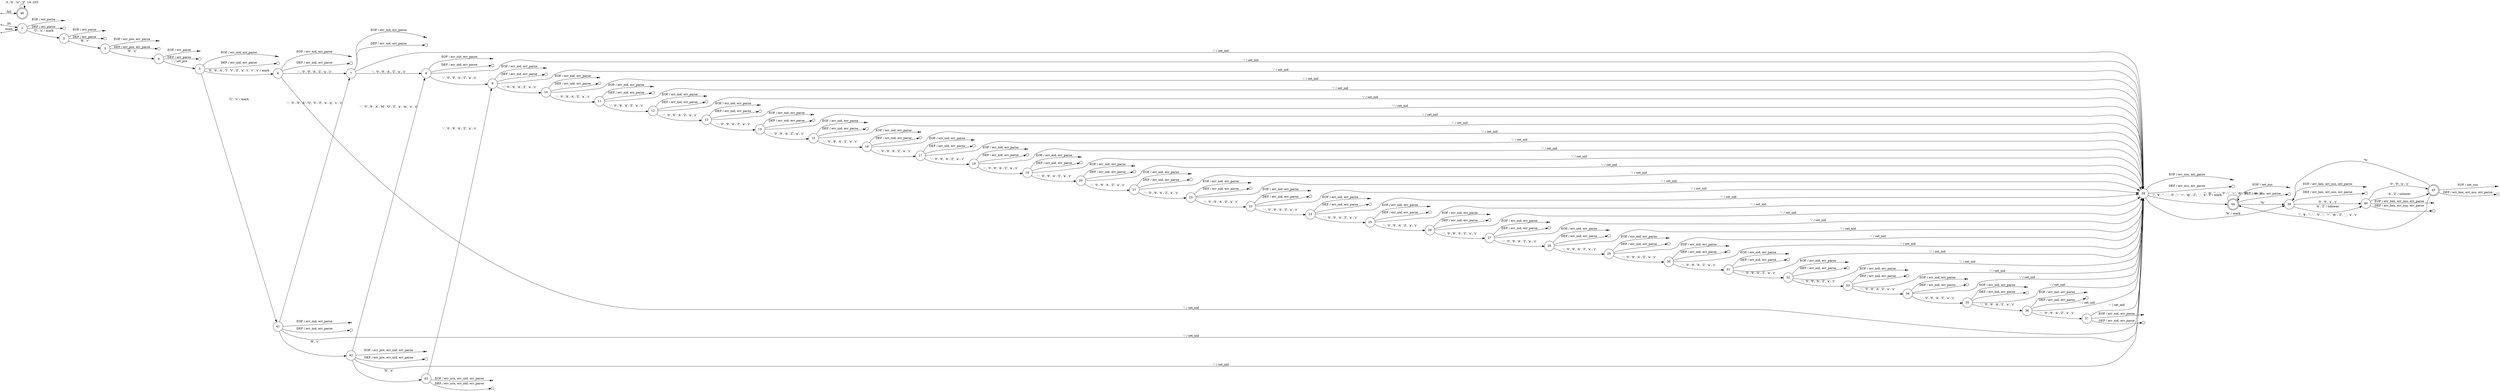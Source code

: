 digraph urn {
	rankdir=LR;
	node [ shape = point ];
	ENTRY;
	en_46;
	en_1;
	eof_1;
	eof_2;
	eof_3;
	eof_4;
	eof_5;
	eof_6;
	eof_7;
	eof_8;
	eof_9;
	eof_10;
	eof_11;
	eof_12;
	eof_13;
	eof_14;
	eof_15;
	eof_16;
	eof_17;
	eof_18;
	eof_19;
	eof_20;
	eof_21;
	eof_22;
	eof_23;
	eof_24;
	eof_25;
	eof_26;
	eof_27;
	eof_28;
	eof_29;
	eof_30;
	eof_31;
	eof_32;
	eof_33;
	eof_34;
	eof_35;
	eof_36;
	eof_37;
	eof_38;
	eof_39;
	eof_40;
	eof_41;
	eof_42;
	eof_43;
	eof_44;
	eof_45;
	node [ shape = circle, height = 0.2 ];
	err_1 [ label=""];
	err_2 [ label=""];
	err_3 [ label=""];
	err_4 [ label=""];
	err_5 [ label=""];
	err_6 [ label=""];
	err_7 [ label=""];
	err_8 [ label=""];
	err_9 [ label=""];
	err_10 [ label=""];
	err_11 [ label=""];
	err_12 [ label=""];
	err_13 [ label=""];
	err_14 [ label=""];
	err_15 [ label=""];
	err_16 [ label=""];
	err_17 [ label=""];
	err_18 [ label=""];
	err_19 [ label=""];
	err_20 [ label=""];
	err_21 [ label=""];
	err_22 [ label=""];
	err_23 [ label=""];
	err_24 [ label=""];
	err_25 [ label=""];
	err_26 [ label=""];
	err_27 [ label=""];
	err_28 [ label=""];
	err_29 [ label=""];
	err_30 [ label=""];
	err_31 [ label=""];
	err_32 [ label=""];
	err_33 [ label=""];
	err_34 [ label=""];
	err_35 [ label=""];
	err_36 [ label=""];
	err_37 [ label=""];
	err_38 [ label=""];
	err_39 [ label=""];
	err_40 [ label=""];
	err_41 [ label=""];
	err_42 [ label=""];
	err_43 [ label=""];
	err_44 [ label=""];
	err_45 [ label=""];
	node [ fixedsize = true, height = 0.65, shape = doublecircle ];
	44;
	45;
	46;
	node [ shape = circle ];
	1 -> 2 [ label = "'U', 'u' / mark" ];
	1 -> err_1 [ label = "DEF / err_parse" ];
	2 -> 3 [ label = "'R', 'r'" ];
	2 -> err_2 [ label = "DEF / err_parse" ];
	3 -> 4 [ label = "'N', 'n'" ];
	3 -> err_3 [ label = "DEF / err_pre, err_parse" ];
	4 -> 5 [ label = "':' / set_pre" ];
	4 -> err_4 [ label = "DEF / err_parse" ];
	5 -> 6 [ label = "'0'..'9', 'A'..'T', 'V'..'Z', 'a'..'t', 'v'..'z' / mark" ];
	5 -> 41 [ label = "'U', 'u' / mark" ];
	5 -> err_5 [ label = "DEF / err_nid, err_parse" ];
	6 -> 7 [ label = "'-', '0'..'9', 'A'..'Z', 'a'..'z'" ];
	6 -> 38 [ label = "':' / set_nid" ];
	6 -> err_6 [ label = "DEF / err_nid, err_parse" ];
	7 -> 8 [ label = "'-', '0'..'9', 'A'..'Z', 'a'..'z'" ];
	7 -> 38 [ label = "':' / set_nid" ];
	7 -> err_7 [ label = "DEF / err_nid, err_parse" ];
	8 -> 9 [ label = "'-', '0'..'9', 'A'..'Z', 'a'..'z'" ];
	8 -> 38 [ label = "':' / set_nid" ];
	8 -> err_8 [ label = "DEF / err_nid, err_parse" ];
	9 -> 10 [ label = "'-', '0'..'9', 'A'..'Z', 'a'..'z'" ];
	9 -> 38 [ label = "':' / set_nid" ];
	9 -> err_9 [ label = "DEF / err_nid, err_parse" ];
	10 -> 11 [ label = "'-', '0'..'9', 'A'..'Z', 'a'..'z'" ];
	10 -> 38 [ label = "':' / set_nid" ];
	10 -> err_10 [ label = "DEF / err_nid, err_parse" ];
	11 -> 12 [ label = "'-', '0'..'9', 'A'..'Z', 'a'..'z'" ];
	11 -> 38 [ label = "':' / set_nid" ];
	11 -> err_11 [ label = "DEF / err_nid, err_parse" ];
	12 -> 13 [ label = "'-', '0'..'9', 'A'..'Z', 'a'..'z'" ];
	12 -> 38 [ label = "':' / set_nid" ];
	12 -> err_12 [ label = "DEF / err_nid, err_parse" ];
	13 -> 14 [ label = "'-', '0'..'9', 'A'..'Z', 'a'..'z'" ];
	13 -> 38 [ label = "':' / set_nid" ];
	13 -> err_13 [ label = "DEF / err_nid, err_parse" ];
	14 -> 15 [ label = "'-', '0'..'9', 'A'..'Z', 'a'..'z'" ];
	14 -> 38 [ label = "':' / set_nid" ];
	14 -> err_14 [ label = "DEF / err_nid, err_parse" ];
	15 -> 16 [ label = "'-', '0'..'9', 'A'..'Z', 'a'..'z'" ];
	15 -> 38 [ label = "':' / set_nid" ];
	15 -> err_15 [ label = "DEF / err_nid, err_parse" ];
	16 -> 17 [ label = "'-', '0'..'9', 'A'..'Z', 'a'..'z'" ];
	16 -> 38 [ label = "':' / set_nid" ];
	16 -> err_16 [ label = "DEF / err_nid, err_parse" ];
	17 -> 18 [ label = "'-', '0'..'9', 'A'..'Z', 'a'..'z'" ];
	17 -> 38 [ label = "':' / set_nid" ];
	17 -> err_17 [ label = "DEF / err_nid, err_parse" ];
	18 -> 19 [ label = "'-', '0'..'9', 'A'..'Z', 'a'..'z'" ];
	18 -> 38 [ label = "':' / set_nid" ];
	18 -> err_18 [ label = "DEF / err_nid, err_parse" ];
	19 -> 20 [ label = "'-', '0'..'9', 'A'..'Z', 'a'..'z'" ];
	19 -> 38 [ label = "':' / set_nid" ];
	19 -> err_19 [ label = "DEF / err_nid, err_parse" ];
	20 -> 21 [ label = "'-', '0'..'9', 'A'..'Z', 'a'..'z'" ];
	20 -> 38 [ label = "':' / set_nid" ];
	20 -> err_20 [ label = "DEF / err_nid, err_parse" ];
	21 -> 22 [ label = "'-', '0'..'9', 'A'..'Z', 'a'..'z'" ];
	21 -> 38 [ label = "':' / set_nid" ];
	21 -> err_21 [ label = "DEF / err_nid, err_parse" ];
	22 -> 23 [ label = "'-', '0'..'9', 'A'..'Z', 'a'..'z'" ];
	22 -> 38 [ label = "':' / set_nid" ];
	22 -> err_22 [ label = "DEF / err_nid, err_parse" ];
	23 -> 24 [ label = "'-', '0'..'9', 'A'..'Z', 'a'..'z'" ];
	23 -> 38 [ label = "':' / set_nid" ];
	23 -> err_23 [ label = "DEF / err_nid, err_parse" ];
	24 -> 25 [ label = "'-', '0'..'9', 'A'..'Z', 'a'..'z'" ];
	24 -> 38 [ label = "':' / set_nid" ];
	24 -> err_24 [ label = "DEF / err_nid, err_parse" ];
	25 -> 26 [ label = "'-', '0'..'9', 'A'..'Z', 'a'..'z'" ];
	25 -> 38 [ label = "':' / set_nid" ];
	25 -> err_25 [ label = "DEF / err_nid, err_parse" ];
	26 -> 27 [ label = "'-', '0'..'9', 'A'..'Z', 'a'..'z'" ];
	26 -> 38 [ label = "':' / set_nid" ];
	26 -> err_26 [ label = "DEF / err_nid, err_parse" ];
	27 -> 28 [ label = "'-', '0'..'9', 'A'..'Z', 'a'..'z'" ];
	27 -> 38 [ label = "':' / set_nid" ];
	27 -> err_27 [ label = "DEF / err_nid, err_parse" ];
	28 -> 29 [ label = "'-', '0'..'9', 'A'..'Z', 'a'..'z'" ];
	28 -> 38 [ label = "':' / set_nid" ];
	28 -> err_28 [ label = "DEF / err_nid, err_parse" ];
	29 -> 30 [ label = "'-', '0'..'9', 'A'..'Z', 'a'..'z'" ];
	29 -> 38 [ label = "':' / set_nid" ];
	29 -> err_29 [ label = "DEF / err_nid, err_parse" ];
	30 -> 31 [ label = "'-', '0'..'9', 'A'..'Z', 'a'..'z'" ];
	30 -> 38 [ label = "':' / set_nid" ];
	30 -> err_30 [ label = "DEF / err_nid, err_parse" ];
	31 -> 32 [ label = "'-', '0'..'9', 'A'..'Z', 'a'..'z'" ];
	31 -> 38 [ label = "':' / set_nid" ];
	31 -> err_31 [ label = "DEF / err_nid, err_parse" ];
	32 -> 33 [ label = "'-', '0'..'9', 'A'..'Z', 'a'..'z'" ];
	32 -> 38 [ label = "':' / set_nid" ];
	32 -> err_32 [ label = "DEF / err_nid, err_parse" ];
	33 -> 34 [ label = "'-', '0'..'9', 'A'..'Z', 'a'..'z'" ];
	33 -> 38 [ label = "':' / set_nid" ];
	33 -> err_33 [ label = "DEF / err_nid, err_parse" ];
	34 -> 35 [ label = "'-', '0'..'9', 'A'..'Z', 'a'..'z'" ];
	34 -> 38 [ label = "':' / set_nid" ];
	34 -> err_34 [ label = "DEF / err_nid, err_parse" ];
	35 -> 36 [ label = "'-', '0'..'9', 'A'..'Z', 'a'..'z'" ];
	35 -> 38 [ label = "':' / set_nid" ];
	35 -> err_35 [ label = "DEF / err_nid, err_parse" ];
	36 -> 37 [ label = "'-', '0'..'9', 'A'..'Z', 'a'..'z'" ];
	36 -> 38 [ label = "':' / set_nid" ];
	36 -> err_36 [ label = "DEF / err_nid, err_parse" ];
	37 -> 38 [ label = "':' / set_nid" ];
	37 -> err_37 [ label = "DEF / err_nid, err_parse" ];
	38 -> 44 [ label = "'!', '$', '''..'.', '0'..';', '=', '@'..'Z', '_', 'a'..'z' / mark" ];
	38 -> 39 [ label = "'%' / mark" ];
	38 -> err_38 [ label = "DEF / err_nss, err_parse" ];
	39 -> 40 [ label = "'0'..'9', 'a'..'z'" ];
	39 -> 40 [ label = "'A'..'Z' / tolower" ];
	39 -> err_39 [ label = "DEF / err_hex, err_nss, err_parse" ];
	40 -> 45 [ label = "'0'..'9', 'a'..'z'" ];
	40 -> 45 [ label = "'A'..'Z' / tolower" ];
	40 -> err_40 [ label = "DEF / err_hex, err_nss, err_parse" ];
	41 -> 7 [ label = "'-', '0'..'9', 'A'..'Q', 'S'..'Z', 'a'..'q', 's'..'z'" ];
	41 -> 38 [ label = "':' / set_nid" ];
	41 -> 42 [ label = "'R', 'r'" ];
	41 -> err_41 [ label = "DEF / err_nid, err_parse" ];
	42 -> 8 [ label = "'-', '0'..'9', 'A'..'M', 'O'..'Z', 'a'..'m', 'o'..'z'" ];
	42 -> 38 [ label = "':' / set_nid" ];
	42 -> 43 [ label = "'N', 'n'" ];
	42 -> err_42 [ label = "DEF / err_pre, err_nid, err_parse" ];
	43 -> 9 [ label = "'-', '0'..'9', 'A'..'Z', 'a'..'z'" ];
	43 -> err_43 [ label = "DEF / err_urn, err_nid, err_parse" ];
	44 -> 44 [ label = "'!', '$', '''..'.', '0'..';', '=', '@'..'Z', '_', 'a'..'z'" ];
	44 -> 39 [ label = "'%'" ];
	44 -> err_44 [ label = "DEF / err_nss, err_parse" ];
	45 -> 44 [ label = "'!', '$', '''..'.', '0'..';', '=', '@'..'Z', '_', 'a'..'z'" ];
	45 -> 39 [ label = "'%'" ];
	45 -> err_45 [ label = "DEF / err_hex, err_nss, err_parse" ];
	46 -> 46 [ label = "0..'\\t', '\\v'..'\\f', 14..255" ];
	ENTRY -> 1 [ label = "IN" ];
	en_46 -> 46 [ label = "fail" ];
	en_1 -> 1 [ label = "main" ];
	1 -> eof_1 [ label = "EOF / err_parse" ];
	2 -> eof_2 [ label = "EOF / err_parse" ];
	3 -> eof_3 [ label = "EOF / err_pre, err_parse" ];
	4 -> eof_4 [ label = "EOF / err_parse" ];
	5 -> eof_5 [ label = "EOF / err_nid, err_parse" ];
	6 -> eof_6 [ label = "EOF / err_nid, err_parse" ];
	7 -> eof_7 [ label = "EOF / err_nid, err_parse" ];
	8 -> eof_8 [ label = "EOF / err_nid, err_parse" ];
	9 -> eof_9 [ label = "EOF / err_nid, err_parse" ];
	10 -> eof_10 [ label = "EOF / err_nid, err_parse" ];
	11 -> eof_11 [ label = "EOF / err_nid, err_parse" ];
	12 -> eof_12 [ label = "EOF / err_nid, err_parse" ];
	13 -> eof_13 [ label = "EOF / err_nid, err_parse" ];
	14 -> eof_14 [ label = "EOF / err_nid, err_parse" ];
	15 -> eof_15 [ label = "EOF / err_nid, err_parse" ];
	16 -> eof_16 [ label = "EOF / err_nid, err_parse" ];
	17 -> eof_17 [ label = "EOF / err_nid, err_parse" ];
	18 -> eof_18 [ label = "EOF / err_nid, err_parse" ];
	19 -> eof_19 [ label = "EOF / err_nid, err_parse" ];
	20 -> eof_20 [ label = "EOF / err_nid, err_parse" ];
	21 -> eof_21 [ label = "EOF / err_nid, err_parse" ];
	22 -> eof_22 [ label = "EOF / err_nid, err_parse" ];
	23 -> eof_23 [ label = "EOF / err_nid, err_parse" ];
	24 -> eof_24 [ label = "EOF / err_nid, err_parse" ];
	25 -> eof_25 [ label = "EOF / err_nid, err_parse" ];
	26 -> eof_26 [ label = "EOF / err_nid, err_parse" ];
	27 -> eof_27 [ label = "EOF / err_nid, err_parse" ];
	28 -> eof_28 [ label = "EOF / err_nid, err_parse" ];
	29 -> eof_29 [ label = "EOF / err_nid, err_parse" ];
	30 -> eof_30 [ label = "EOF / err_nid, err_parse" ];
	31 -> eof_31 [ label = "EOF / err_nid, err_parse" ];
	32 -> eof_32 [ label = "EOF / err_nid, err_parse" ];
	33 -> eof_33 [ label = "EOF / err_nid, err_parse" ];
	34 -> eof_34 [ label = "EOF / err_nid, err_parse" ];
	35 -> eof_35 [ label = "EOF / err_nid, err_parse" ];
	36 -> eof_36 [ label = "EOF / err_nid, err_parse" ];
	37 -> eof_37 [ label = "EOF / err_nid, err_parse" ];
	38 -> eof_38 [ label = "EOF / err_nss, err_parse" ];
	39 -> eof_39 [ label = "EOF / err_hex, err_nss, err_parse" ];
	40 -> eof_40 [ label = "EOF / err_hex, err_nss, err_parse" ];
	41 -> eof_41 [ label = "EOF / err_nid, err_parse" ];
	42 -> eof_42 [ label = "EOF / err_pre, err_nid, err_parse" ];
	43 -> eof_43 [ label = "EOF / err_urn, err_nid, err_parse" ];
	44 -> eof_44 [ label = "EOF / set_nss" ];
	45 -> eof_45 [ label = "EOF / set_nss" ];
}
